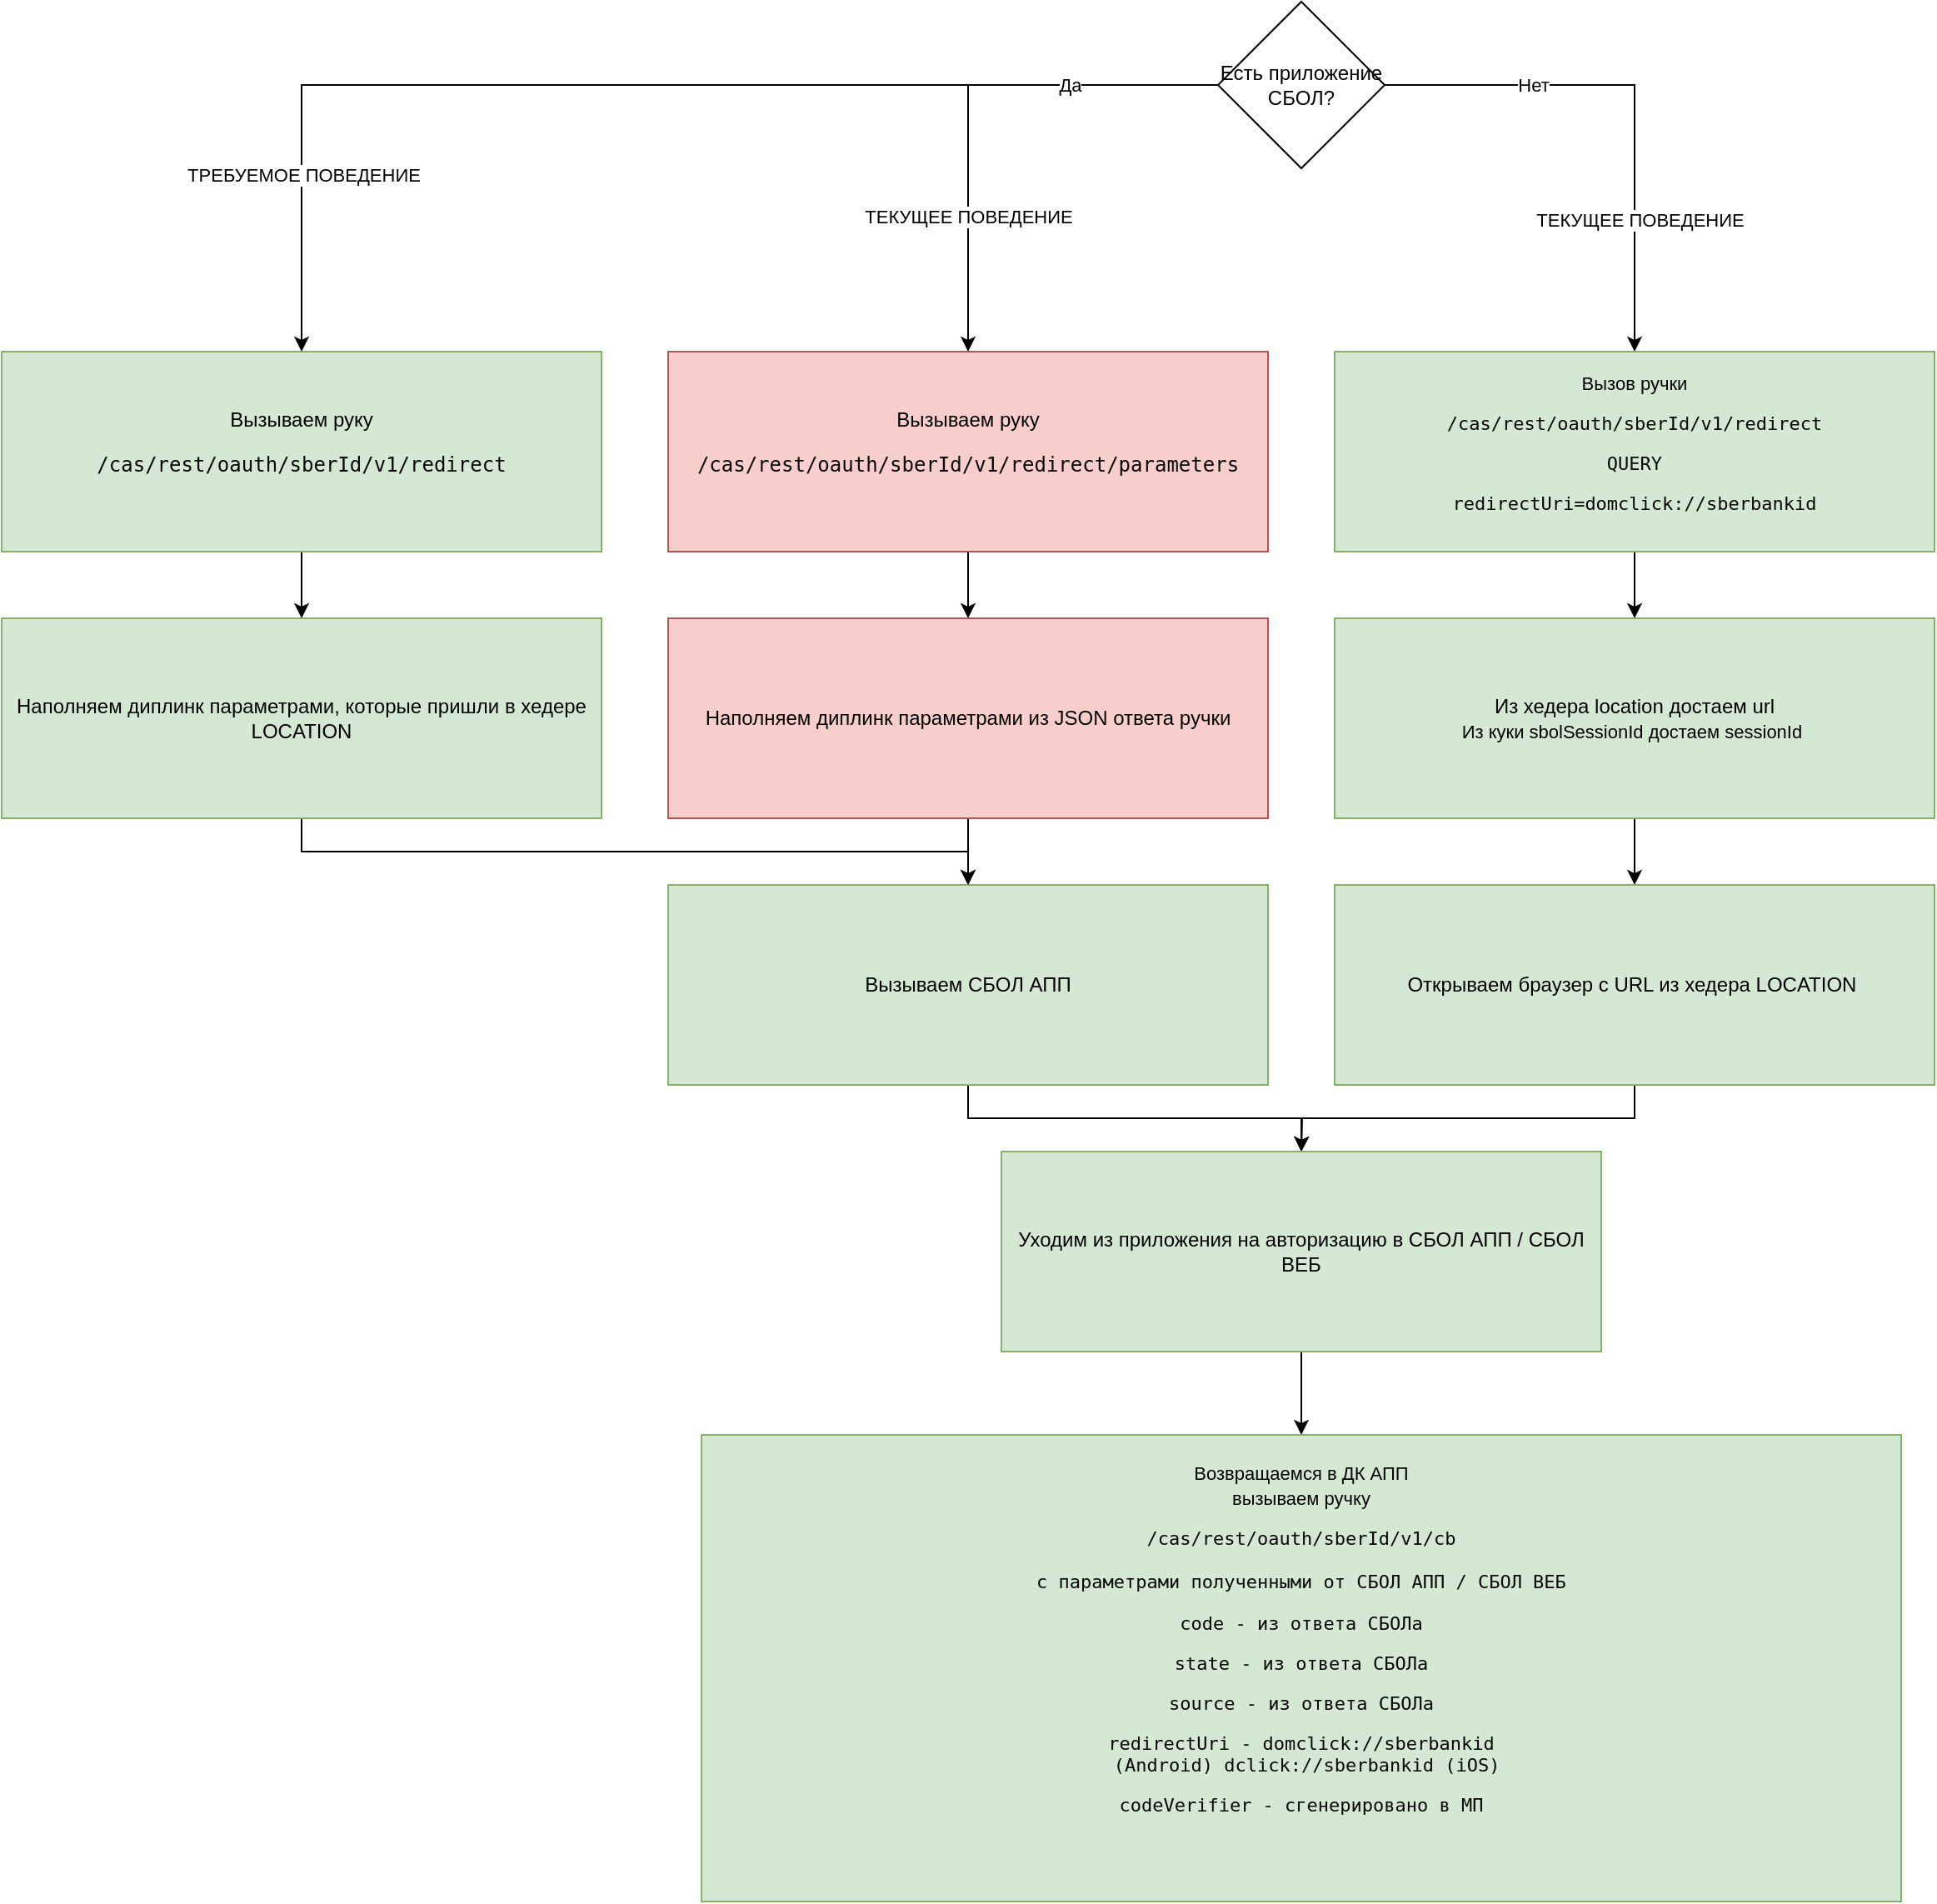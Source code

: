 <mxfile version="22.0.8" type="github">
  <diagram name="Page-1" id="5Cmb2VEozTUwDFxyfx4w">
    <mxGraphModel dx="2311" dy="919" grid="1" gridSize="10" guides="1" tooltips="1" connect="1" arrows="1" fold="1" page="1" pageScale="1" pageWidth="850" pageHeight="1100" math="0" shadow="0">
      <root>
        <mxCell id="0" />
        <mxCell id="1" parent="0" />
        <mxCell id="JKZDzRx39nTJUE7i6mWh-27" style="edgeStyle=orthogonalEdgeStyle;rounded=0;orthogonalLoop=1;jettySize=auto;html=1;exitX=0;exitY=0.5;exitDx=0;exitDy=0;entryX=0.5;entryY=0;entryDx=0;entryDy=0;" edge="1" parent="1" source="JKZDzRx39nTJUE7i6mWh-1" target="JKZDzRx39nTJUE7i6mWh-12">
          <mxGeometry relative="1" as="geometry" />
        </mxCell>
        <mxCell id="JKZDzRx39nTJUE7i6mWh-28" value="ТРЕБУЕМОЕ ПОВЕДЕНИЕ" style="edgeLabel;html=1;align=center;verticalAlign=middle;resizable=0;points=[];" vertex="1" connectable="0" parent="JKZDzRx39nTJUE7i6mWh-27">
          <mxGeometry x="0.7" y="1" relative="1" as="geometry">
            <mxPoint as="offset" />
          </mxGeometry>
        </mxCell>
        <mxCell id="JKZDzRx39nTJUE7i6mWh-1" value="Есть приложение СБОЛ?" style="rhombus;whiteSpace=wrap;html=1;" vertex="1" parent="1">
          <mxGeometry x="530" y="350" width="100" height="100" as="geometry" />
        </mxCell>
        <mxCell id="JKZDzRx39nTJUE7i6mWh-2" value="" style="endArrow=classic;html=1;rounded=0;exitX=0;exitY=0.5;exitDx=0;exitDy=0;entryX=0.5;entryY=0;entryDx=0;entryDy=0;" edge="1" parent="1" source="JKZDzRx39nTJUE7i6mWh-1" target="JKZDzRx39nTJUE7i6mWh-9">
          <mxGeometry width="50" height="50" relative="1" as="geometry">
            <mxPoint x="400" y="670" as="sourcePoint" />
            <mxPoint x="320" y="560" as="targetPoint" />
            <Array as="points">
              <mxPoint x="380" y="400" />
            </Array>
          </mxGeometry>
        </mxCell>
        <mxCell id="JKZDzRx39nTJUE7i6mWh-3" value="Да" style="edgeLabel;html=1;align=center;verticalAlign=middle;resizable=0;points=[];" vertex="1" connectable="0" parent="JKZDzRx39nTJUE7i6mWh-2">
          <mxGeometry x="-0.425" relative="1" as="geometry">
            <mxPoint as="offset" />
          </mxGeometry>
        </mxCell>
        <mxCell id="JKZDzRx39nTJUE7i6mWh-25" value="ТЕКУЩЕЕ ПОВЕДЕНИЕ" style="edgeLabel;html=1;align=center;verticalAlign=middle;resizable=0;points=[];" vertex="1" connectable="0" parent="JKZDzRx39nTJUE7i6mWh-2">
          <mxGeometry x="0.475" relative="1" as="geometry">
            <mxPoint as="offset" />
          </mxGeometry>
        </mxCell>
        <mxCell id="JKZDzRx39nTJUE7i6mWh-4" value="" style="endArrow=classic;html=1;rounded=0;exitX=1;exitY=0.5;exitDx=0;exitDy=0;entryX=0.5;entryY=0;entryDx=0;entryDy=0;" edge="1" parent="1" source="JKZDzRx39nTJUE7i6mWh-1" target="JKZDzRx39nTJUE7i6mWh-6">
          <mxGeometry width="50" height="50" relative="1" as="geometry">
            <mxPoint x="410" y="410" as="sourcePoint" />
            <mxPoint x="600" y="560" as="targetPoint" />
            <Array as="points">
              <mxPoint x="780" y="400" />
            </Array>
          </mxGeometry>
        </mxCell>
        <mxCell id="JKZDzRx39nTJUE7i6mWh-5" value="Нет" style="edgeLabel;html=1;align=center;verticalAlign=middle;resizable=0;points=[];" vertex="1" connectable="0" parent="JKZDzRx39nTJUE7i6mWh-4">
          <mxGeometry x="-0.425" relative="1" as="geometry">
            <mxPoint as="offset" />
          </mxGeometry>
        </mxCell>
        <mxCell id="JKZDzRx39nTJUE7i6mWh-26" value="ТЕКУЩЕЕ ПОВЕДЕНИЕ" style="edgeLabel;html=1;align=center;verticalAlign=middle;resizable=0;points=[];" vertex="1" connectable="0" parent="JKZDzRx39nTJUE7i6mWh-4">
          <mxGeometry x="0.49" y="3" relative="1" as="geometry">
            <mxPoint as="offset" />
          </mxGeometry>
        </mxCell>
        <mxCell id="JKZDzRx39nTJUE7i6mWh-23" style="edgeStyle=orthogonalEdgeStyle;rounded=0;orthogonalLoop=1;jettySize=auto;html=1;exitX=0.5;exitY=1;exitDx=0;exitDy=0;entryX=0.5;entryY=0;entryDx=0;entryDy=0;" edge="1" parent="1" source="JKZDzRx39nTJUE7i6mWh-6" target="JKZDzRx39nTJUE7i6mWh-7">
          <mxGeometry relative="1" as="geometry" />
        </mxCell>
        <mxCell id="JKZDzRx39nTJUE7i6mWh-6" value="&lt;font style=&quot;font-size: 11px;&quot;&gt;Вызов ручки&lt;br&gt;&lt;/font&gt;&lt;div style=&quot;color: rgb(8, 8, 8); font-family: Menlo, monospace; font-size: 11px;&quot;&gt;&lt;pre style=&quot;&quot;&gt;&lt;font style=&quot;font-size: 11px;&quot;&gt;/cas/rest/oauth/sberId/v1/redirect&lt;/font&gt;&lt;/pre&gt;&lt;pre style=&quot;&quot;&gt;&lt;font style=&quot;font-size: 11px;&quot;&gt;QUERY&lt;/font&gt;&lt;/pre&gt;&lt;pre style=&quot;&quot;&gt;&lt;div style=&quot;font-family: Menlo, monospace;&quot;&gt;&lt;pre style=&quot;&quot;&gt;&lt;font style=&quot;font-size: 11px;&quot;&gt;redirectUri=domclick://sberbankid&lt;/font&gt;&lt;/pre&gt;&lt;/div&gt;&lt;/pre&gt;&lt;/div&gt;" style="rounded=0;whiteSpace=wrap;html=1;fillColor=#d5e8d4;strokeColor=#82b366;labelBackgroundColor=none;labelBorderColor=none;" vertex="1" parent="1">
          <mxGeometry x="600" y="560" width="360" height="120" as="geometry" />
        </mxCell>
        <mxCell id="JKZDzRx39nTJUE7i6mWh-22" style="edgeStyle=orthogonalEdgeStyle;rounded=0;orthogonalLoop=1;jettySize=auto;html=1;exitX=0.5;exitY=1;exitDx=0;exitDy=0;entryX=0.5;entryY=0;entryDx=0;entryDy=0;" edge="1" parent="1" source="JKZDzRx39nTJUE7i6mWh-7" target="JKZDzRx39nTJUE7i6mWh-8">
          <mxGeometry relative="1" as="geometry" />
        </mxCell>
        <mxCell id="JKZDzRx39nTJUE7i6mWh-7" value="Из хедера location достаем url&lt;br&gt;&lt;span style=&quot;font-size: 11px;&quot;&gt;Из куки sbolSessionId достаем sessionId&amp;nbsp;&lt;br&gt;&lt;/span&gt;" style="rounded=0;whiteSpace=wrap;html=1;fillColor=#d5e8d4;strokeColor=#82b366;" vertex="1" parent="1">
          <mxGeometry x="600" y="720" width="360" height="120" as="geometry" />
        </mxCell>
        <mxCell id="JKZDzRx39nTJUE7i6mWh-21" style="edgeStyle=orthogonalEdgeStyle;rounded=0;orthogonalLoop=1;jettySize=auto;html=1;exitX=0.5;exitY=1;exitDx=0;exitDy=0;" edge="1" parent="1" source="JKZDzRx39nTJUE7i6mWh-8">
          <mxGeometry relative="1" as="geometry">
            <mxPoint x="580" y="1040" as="targetPoint" />
          </mxGeometry>
        </mxCell>
        <mxCell id="JKZDzRx39nTJUE7i6mWh-8" value="Открываем браузер с URL из хедера LOCATION&lt;span style=&quot;font-size: 11px;&quot;&gt;&amp;nbsp;&lt;br&gt;&lt;/span&gt;" style="rounded=0;whiteSpace=wrap;html=1;fillColor=#d5e8d4;strokeColor=#82b366;" vertex="1" parent="1">
          <mxGeometry x="600" y="880" width="360" height="120" as="geometry" />
        </mxCell>
        <mxCell id="JKZDzRx39nTJUE7i6mWh-18" style="edgeStyle=orthogonalEdgeStyle;rounded=0;orthogonalLoop=1;jettySize=auto;html=1;exitX=0.5;exitY=1;exitDx=0;exitDy=0;entryX=0.5;entryY=0;entryDx=0;entryDy=0;" edge="1" parent="1" source="JKZDzRx39nTJUE7i6mWh-9" target="JKZDzRx39nTJUE7i6mWh-10">
          <mxGeometry relative="1" as="geometry" />
        </mxCell>
        <mxCell id="JKZDzRx39nTJUE7i6mWh-9" value="&lt;font style=&quot;font-size: 12px;&quot;&gt;Вызываем руку&lt;br&gt;&lt;/font&gt;&lt;div style=&quot;color: rgb(8, 8, 8); font-family: Menlo, monospace;&quot;&gt;&lt;pre style=&quot;&quot;&gt;&lt;font style=&quot;font-size: 12px;&quot;&gt;/cas/rest/oauth/sberId/v1/redirect/parameters&lt;/font&gt;&lt;/pre&gt;&lt;/div&gt;" style="rounded=0;whiteSpace=wrap;html=1;fillColor=#f8cecc;strokeColor=#b85450;labelBackgroundColor=none;" vertex="1" parent="1">
          <mxGeometry x="200" y="560" width="360" height="120" as="geometry" />
        </mxCell>
        <mxCell id="JKZDzRx39nTJUE7i6mWh-19" style="edgeStyle=orthogonalEdgeStyle;rounded=0;orthogonalLoop=1;jettySize=auto;html=1;exitX=0.5;exitY=1;exitDx=0;exitDy=0;entryX=0.5;entryY=0;entryDx=0;entryDy=0;" edge="1" parent="1" source="JKZDzRx39nTJUE7i6mWh-10" target="JKZDzRx39nTJUE7i6mWh-11">
          <mxGeometry relative="1" as="geometry" />
        </mxCell>
        <mxCell id="JKZDzRx39nTJUE7i6mWh-10" value="Наполняем диплинк параметрами из JSON ответа ручки" style="rounded=0;whiteSpace=wrap;html=1;fillColor=#f8cecc;strokeColor=#b85450;" vertex="1" parent="1">
          <mxGeometry x="200" y="720" width="360" height="120" as="geometry" />
        </mxCell>
        <mxCell id="JKZDzRx39nTJUE7i6mWh-20" style="edgeStyle=orthogonalEdgeStyle;rounded=0;orthogonalLoop=1;jettySize=auto;html=1;exitX=0.5;exitY=1;exitDx=0;exitDy=0;entryX=0.5;entryY=0;entryDx=0;entryDy=0;" edge="1" parent="1" source="JKZDzRx39nTJUE7i6mWh-11" target="JKZDzRx39nTJUE7i6mWh-16">
          <mxGeometry relative="1" as="geometry" />
        </mxCell>
        <mxCell id="JKZDzRx39nTJUE7i6mWh-11" value="Вызываем СБОЛ АПП" style="rounded=0;whiteSpace=wrap;html=1;fillColor=#d5e8d4;strokeColor=#82b366;" vertex="1" parent="1">
          <mxGeometry x="200" y="880" width="360" height="120" as="geometry" />
        </mxCell>
        <mxCell id="JKZDzRx39nTJUE7i6mWh-29" style="edgeStyle=orthogonalEdgeStyle;rounded=0;orthogonalLoop=1;jettySize=auto;html=1;exitX=0.5;exitY=1;exitDx=0;exitDy=0;entryX=0.5;entryY=0;entryDx=0;entryDy=0;" edge="1" parent="1" source="JKZDzRx39nTJUE7i6mWh-12" target="JKZDzRx39nTJUE7i6mWh-13">
          <mxGeometry relative="1" as="geometry" />
        </mxCell>
        <mxCell id="JKZDzRx39nTJUE7i6mWh-12" value="&lt;font style=&quot;font-size: 12px;&quot;&gt;Вызываем руку&lt;br&gt;&lt;/font&gt;&lt;div style=&quot;color: rgb(8, 8, 8); font-family: Menlo, monospace;&quot;&gt;&lt;pre style=&quot;&quot;&gt;&lt;font style=&quot;font-size: 12px;&quot;&gt;/cas/rest/oauth/sberId/v1/redirect&lt;/font&gt;&lt;/pre&gt;&lt;/div&gt;" style="rounded=0;whiteSpace=wrap;html=1;fillColor=#d5e8d4;strokeColor=#82b366;labelBackgroundColor=none;" vertex="1" parent="1">
          <mxGeometry x="-200" y="560" width="360" height="120" as="geometry" />
        </mxCell>
        <mxCell id="JKZDzRx39nTJUE7i6mWh-31" style="edgeStyle=orthogonalEdgeStyle;rounded=0;orthogonalLoop=1;jettySize=auto;html=1;exitX=0.5;exitY=1;exitDx=0;exitDy=0;entryX=0.5;entryY=0;entryDx=0;entryDy=0;" edge="1" parent="1" source="JKZDzRx39nTJUE7i6mWh-13" target="JKZDzRx39nTJUE7i6mWh-11">
          <mxGeometry relative="1" as="geometry" />
        </mxCell>
        <mxCell id="JKZDzRx39nTJUE7i6mWh-13" value="Наполняем диплинк параметрами, которые пришли в хедере LOCATION" style="rounded=0;whiteSpace=wrap;html=1;fillColor=#d5e8d4;strokeColor=#82b366;" vertex="1" parent="1">
          <mxGeometry x="-200" y="720" width="360" height="120" as="geometry" />
        </mxCell>
        <mxCell id="JKZDzRx39nTJUE7i6mWh-24" style="edgeStyle=orthogonalEdgeStyle;rounded=0;orthogonalLoop=1;jettySize=auto;html=1;exitX=0.5;exitY=1;exitDx=0;exitDy=0;entryX=0.5;entryY=0;entryDx=0;entryDy=0;" edge="1" parent="1" source="JKZDzRx39nTJUE7i6mWh-16" target="JKZDzRx39nTJUE7i6mWh-17">
          <mxGeometry relative="1" as="geometry" />
        </mxCell>
        <mxCell id="JKZDzRx39nTJUE7i6mWh-16" value="Уходим из приложения на авторизацию в СБОЛ АПП / СБОЛ ВЕБ" style="rounded=0;whiteSpace=wrap;html=1;fillColor=#d5e8d4;strokeColor=#82b366;" vertex="1" parent="1">
          <mxGeometry x="400" y="1040" width="360" height="120" as="geometry" />
        </mxCell>
        <mxCell id="JKZDzRx39nTJUE7i6mWh-17" value="&lt;font style=&quot;font-size: 11px;&quot;&gt;Возвращаемся в ДК АПП&lt;br&gt;вызываем ручку&lt;br&gt;&lt;/font&gt;&lt;div style=&quot;color: rgb(8, 8, 8); font-family: Menlo, monospace; font-size: 11px;&quot;&gt;&lt;pre style=&quot;&quot;&gt;&lt;font style=&quot;font-size: 11px;&quot;&gt;/cas/rest/oauth/sberId/v1/cb&lt;br&gt;&lt;br&gt;с параметрами полученными от СБОЛ АПП / СБОЛ ВЕБ&lt;/font&gt;&lt;/pre&gt;&lt;pre style=&quot;&quot;&gt;&lt;font style=&quot;font-size: 11px;&quot;&gt;&lt;div style=&quot;font-family: Menlo, monospace;&quot;&gt;&lt;pre style=&quot;&quot;&gt;&lt;font style=&quot;font-size: 11px;&quot;&gt;code - из ответа СБОЛа&lt;/font&gt;&lt;/pre&gt;&lt;pre style=&quot;&quot;&gt;&lt;font style=&quot;font-size: 11px;&quot;&gt;state - из ответа СБОЛа&lt;/font&gt;&lt;/pre&gt;&lt;pre style=&quot;&quot;&gt;&lt;font style=&quot;font-size: 11px;&quot;&gt;source - из ответа СБОЛа&lt;/font&gt;&lt;/pre&gt;&lt;pre style=&quot;&quot;&gt;&lt;font style=&quot;font-size: 11px;&quot;&gt;redirectUri - domclick://sberbankid&lt;br&gt;&lt;/font&gt; (Android) dclick://sberbankid (iOS)&lt;/pre&gt;&lt;pre style=&quot;&quot;&gt;&lt;div style=&quot;font-family: Menlo, monospace;&quot;&gt;&lt;pre&gt;&lt;font style=&quot;font-size: 11px;&quot;&gt;codeVerifier - сгенерировано в МП&lt;/font&gt;&lt;/pre&gt;&lt;/div&gt;&lt;/pre&gt;&lt;pre style=&quot;&quot;&gt;&lt;div style=&quot;font-family: Menlo, monospace;&quot;&gt;&lt;pre style=&quot;&quot;&gt;&lt;div style=&quot;font-family: Menlo, monospace;&quot;&gt;&lt;pre style=&quot;&quot;&gt;&lt;div style=&quot;font-family: Menlo, monospace;&quot;&gt;&lt;pre&gt;&lt;br&gt;&lt;/pre&gt;&lt;/div&gt;&lt;/pre&gt;&lt;/div&gt;&lt;/pre&gt;&lt;/div&gt;&lt;/pre&gt;&lt;/div&gt;&lt;/font&gt;&lt;/pre&gt;&lt;/div&gt;" style="rounded=0;whiteSpace=wrap;html=1;fillColor=#d5e8d4;strokeColor=#82b366;labelBackgroundColor=none;" vertex="1" parent="1">
          <mxGeometry x="220" y="1210" width="720" height="280" as="geometry" />
        </mxCell>
      </root>
    </mxGraphModel>
  </diagram>
</mxfile>
